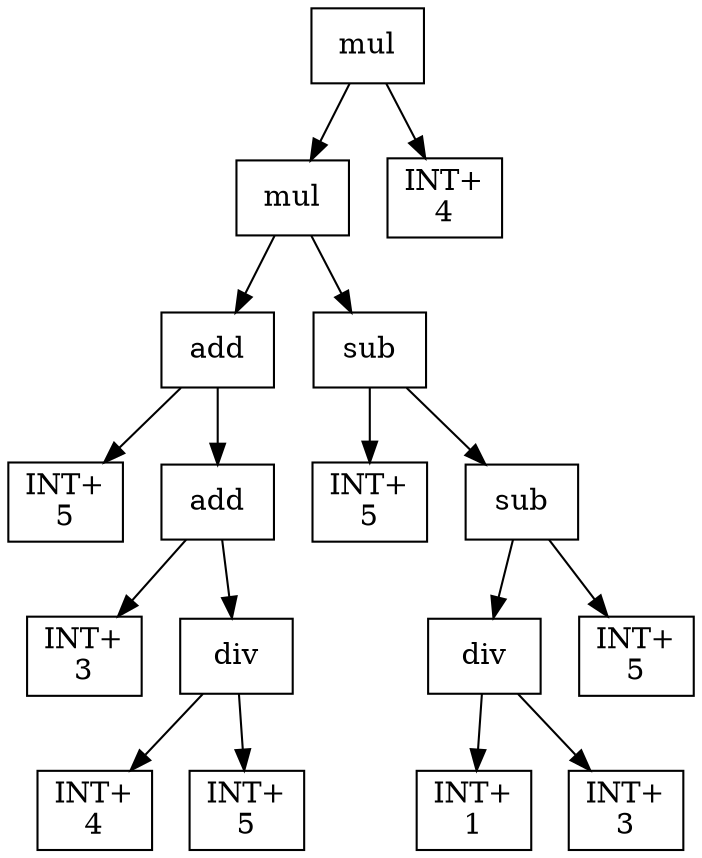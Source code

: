 digraph expr {
  node [shape=box];
  n1 [label="mul"];
  n2 [label="mul"];
  n3 [label="add"];
  n4 [label="INT+\n5"];
  n5 [label="add"];
  n6 [label="INT+\n3"];
  n7 [label="div"];
  n8 [label="INT+\n4"];
  n9 [label="INT+\n5"];
  n7 -> n8;
  n7 -> n9;
  n5 -> n6;
  n5 -> n7;
  n3 -> n4;
  n3 -> n5;
  n10 [label="sub"];
  n11 [label="INT+\n5"];
  n12 [label="sub"];
  n13 [label="div"];
  n14 [label="INT+\n1"];
  n15 [label="INT+\n3"];
  n13 -> n14;
  n13 -> n15;
  n16 [label="INT+\n5"];
  n12 -> n13;
  n12 -> n16;
  n10 -> n11;
  n10 -> n12;
  n2 -> n3;
  n2 -> n10;
  n17 [label="INT+\n4"];
  n1 -> n2;
  n1 -> n17;
}